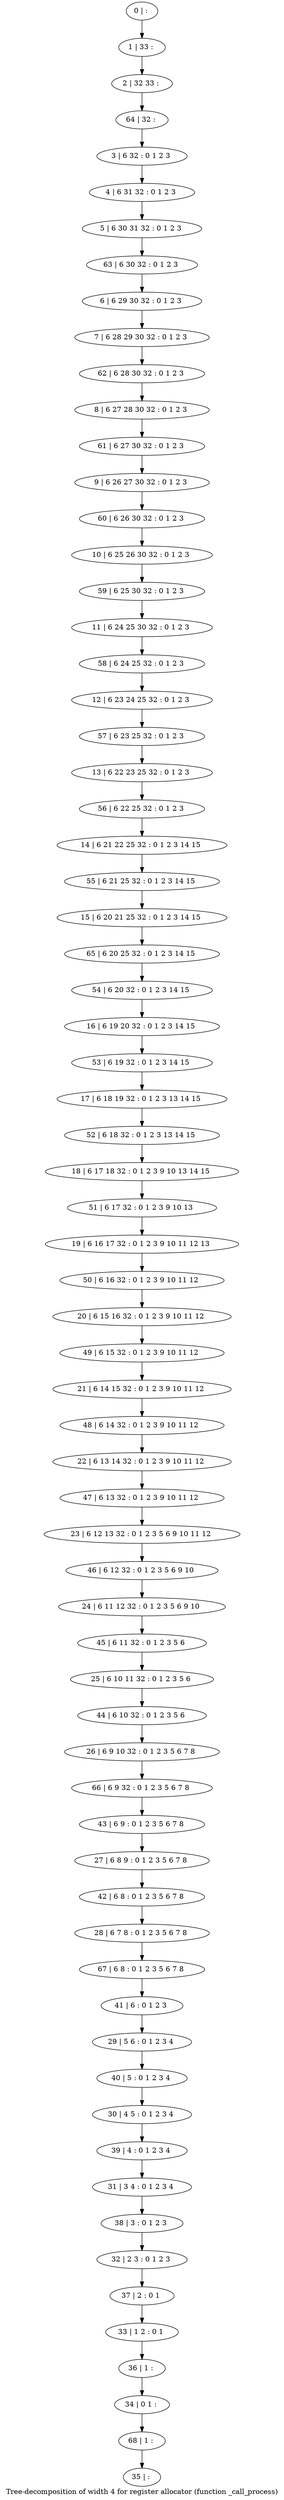 digraph G {
graph [label="Tree-decomposition of width 4 for register allocator (function _call_process)"]
0[label="0 | : "];
1[label="1 | 33 : "];
2[label="2 | 32 33 : "];
3[label="3 | 6 32 : 0 1 2 3 "];
4[label="4 | 6 31 32 : 0 1 2 3 "];
5[label="5 | 6 30 31 32 : 0 1 2 3 "];
6[label="6 | 6 29 30 32 : 0 1 2 3 "];
7[label="7 | 6 28 29 30 32 : 0 1 2 3 "];
8[label="8 | 6 27 28 30 32 : 0 1 2 3 "];
9[label="9 | 6 26 27 30 32 : 0 1 2 3 "];
10[label="10 | 6 25 26 30 32 : 0 1 2 3 "];
11[label="11 | 6 24 25 30 32 : 0 1 2 3 "];
12[label="12 | 6 23 24 25 32 : 0 1 2 3 "];
13[label="13 | 6 22 23 25 32 : 0 1 2 3 "];
14[label="14 | 6 21 22 25 32 : 0 1 2 3 14 15 "];
15[label="15 | 6 20 21 25 32 : 0 1 2 3 14 15 "];
16[label="16 | 6 19 20 32 : 0 1 2 3 14 15 "];
17[label="17 | 6 18 19 32 : 0 1 2 3 13 14 15 "];
18[label="18 | 6 17 18 32 : 0 1 2 3 9 10 13 14 15 "];
19[label="19 | 6 16 17 32 : 0 1 2 3 9 10 11 12 13 "];
20[label="20 | 6 15 16 32 : 0 1 2 3 9 10 11 12 "];
21[label="21 | 6 14 15 32 : 0 1 2 3 9 10 11 12 "];
22[label="22 | 6 13 14 32 : 0 1 2 3 9 10 11 12 "];
23[label="23 | 6 12 13 32 : 0 1 2 3 5 6 9 10 11 12 "];
24[label="24 | 6 11 12 32 : 0 1 2 3 5 6 9 10 "];
25[label="25 | 6 10 11 32 : 0 1 2 3 5 6 "];
26[label="26 | 6 9 10 32 : 0 1 2 3 5 6 7 8 "];
27[label="27 | 6 8 9 : 0 1 2 3 5 6 7 8 "];
28[label="28 | 6 7 8 : 0 1 2 3 5 6 7 8 "];
29[label="29 | 5 6 : 0 1 2 3 4 "];
30[label="30 | 4 5 : 0 1 2 3 4 "];
31[label="31 | 3 4 : 0 1 2 3 4 "];
32[label="32 | 2 3 : 0 1 2 3 "];
33[label="33 | 1 2 : 0 1 "];
34[label="34 | 0 1 : "];
35[label="35 | : "];
36[label="36 | 1 : "];
37[label="37 | 2 : 0 1 "];
38[label="38 | 3 : 0 1 2 3 "];
39[label="39 | 4 : 0 1 2 3 4 "];
40[label="40 | 5 : 0 1 2 3 4 "];
41[label="41 | 6 : 0 1 2 3 "];
42[label="42 | 6 8 : 0 1 2 3 5 6 7 8 "];
43[label="43 | 6 9 : 0 1 2 3 5 6 7 8 "];
44[label="44 | 6 10 32 : 0 1 2 3 5 6 "];
45[label="45 | 6 11 32 : 0 1 2 3 5 6 "];
46[label="46 | 6 12 32 : 0 1 2 3 5 6 9 10 "];
47[label="47 | 6 13 32 : 0 1 2 3 9 10 11 12 "];
48[label="48 | 6 14 32 : 0 1 2 3 9 10 11 12 "];
49[label="49 | 6 15 32 : 0 1 2 3 9 10 11 12 "];
50[label="50 | 6 16 32 : 0 1 2 3 9 10 11 12 "];
51[label="51 | 6 17 32 : 0 1 2 3 9 10 13 "];
52[label="52 | 6 18 32 : 0 1 2 3 13 14 15 "];
53[label="53 | 6 19 32 : 0 1 2 3 14 15 "];
54[label="54 | 6 20 32 : 0 1 2 3 14 15 "];
55[label="55 | 6 21 25 32 : 0 1 2 3 14 15 "];
56[label="56 | 6 22 25 32 : 0 1 2 3 "];
57[label="57 | 6 23 25 32 : 0 1 2 3 "];
58[label="58 | 6 24 25 32 : 0 1 2 3 "];
59[label="59 | 6 25 30 32 : 0 1 2 3 "];
60[label="60 | 6 26 30 32 : 0 1 2 3 "];
61[label="61 | 6 27 30 32 : 0 1 2 3 "];
62[label="62 | 6 28 30 32 : 0 1 2 3 "];
63[label="63 | 6 30 32 : 0 1 2 3 "];
64[label="64 | 32 : "];
65[label="65 | 6 20 25 32 : 0 1 2 3 14 15 "];
66[label="66 | 6 9 32 : 0 1 2 3 5 6 7 8 "];
67[label="67 | 6 8 : 0 1 2 3 5 6 7 8 "];
68[label="68 | 1 : "];
0->1 ;
1->2 ;
3->4 ;
4->5 ;
6->7 ;
36->34 ;
33->36 ;
37->33 ;
32->37 ;
38->32 ;
31->38 ;
39->31 ;
30->39 ;
40->30 ;
29->40 ;
41->29 ;
42->28 ;
27->42 ;
43->27 ;
44->26 ;
25->44 ;
45->25 ;
24->45 ;
46->24 ;
23->46 ;
47->23 ;
22->47 ;
48->22 ;
21->48 ;
49->21 ;
20->49 ;
50->20 ;
19->50 ;
51->19 ;
18->51 ;
52->18 ;
17->52 ;
53->17 ;
16->53 ;
54->16 ;
55->15 ;
14->55 ;
56->14 ;
13->56 ;
57->13 ;
12->57 ;
58->12 ;
11->58 ;
59->11 ;
10->59 ;
60->10 ;
9->60 ;
61->9 ;
8->61 ;
62->8 ;
7->62 ;
63->6 ;
5->63 ;
64->3 ;
2->64 ;
65->54 ;
15->65 ;
66->43 ;
26->66 ;
67->41 ;
28->67 ;
68->35 ;
34->68 ;
}
